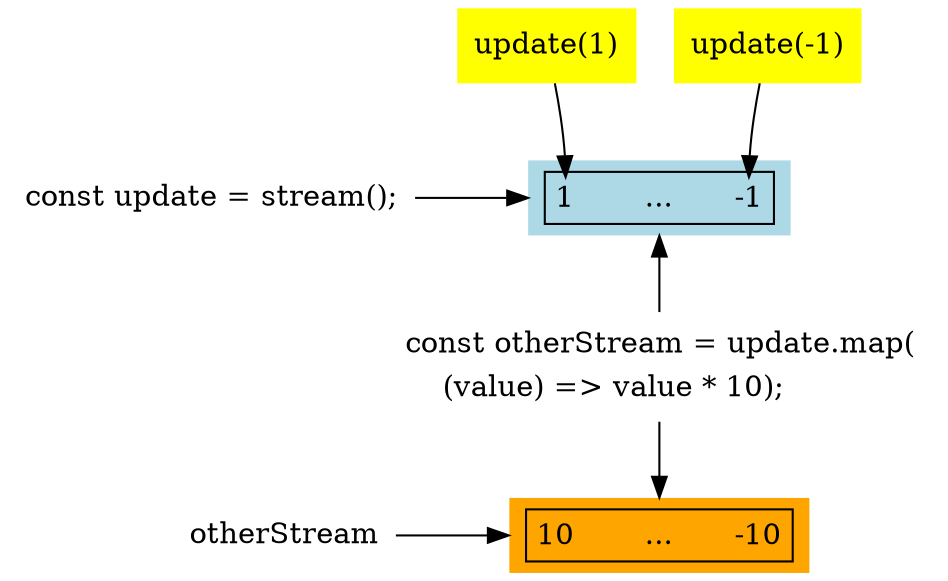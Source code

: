 digraph meiosisdocs {
  stream [shape="none", label="const update = stream();"]

  updateplus1 [shape="none", style="filled", fillcolor="yellow", label="update(1)"]

  updateminus1 [shape="none", style="filled", fillcolor="yellow", label="update(-1)"]

  thestream [shape="plaintext", style="filled", fillcolor="lightblue", label=<
    <table border="1">
      <tr>
        <td port="plusone" border="0">1</td>
        <td border="0">&nbsp;&nbsp;&nbsp;&nbsp;&nbsp;&nbsp;...&nbsp;&nbsp;&nbsp;&nbsp;&nbsp;</td>
        <td port="minusone" border="0">-1</td>
      </tr>
    </table>
  >]

  map [shape="plaintext", label=<
    <table border="0">
      <tr>
        <td align='left'>const otherStream = update.map(</td>
      </tr>
      <tr>
        <td align='left'>    (value) =&gt; value * 10);</td>
      </tr>
    </table>
  >]

  themapstream [shape="plaintext", style="filled", fillcolor="orange", label=<
    <table border="1">
      <tr>
        <td border="0">10</td>
        <td border="0">&nbsp;&nbsp;&nbsp;&nbsp;&nbsp;&nbsp;...&nbsp;&nbsp;&nbsp;&nbsp;&nbsp;</td>
        <td border="0">-10</td>
      </tr>
    </table>
  >]

  otherStream [shape="none"]

  updateplus1 -> thestream:plusone
  updateminus1 -> thestream:minusone
  stream -> thestream [label="        "]
  thestream -> map [dir="back"]
  map -> themapstream
  otherStream -> themapstream [label="        "]

  {rank="same"; stream thestream}
  {rank="same"; otherStream themapstream}

}
